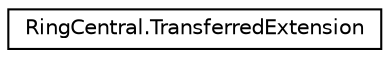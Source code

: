digraph "Graphical Class Hierarchy"
{
 // LATEX_PDF_SIZE
  edge [fontname="Helvetica",fontsize="10",labelfontname="Helvetica",labelfontsize="10"];
  node [fontname="Helvetica",fontsize="10",shape=record];
  rankdir="LR";
  Node0 [label="RingCentral.TransferredExtension",height=0.2,width=0.4,color="black", fillcolor="white", style="filled",URL="$classRingCentral_1_1TransferredExtension.html",tooltip="Transfer extension settings, set/returned if callHandlingAction is specified as TransferToExtension"];
}

